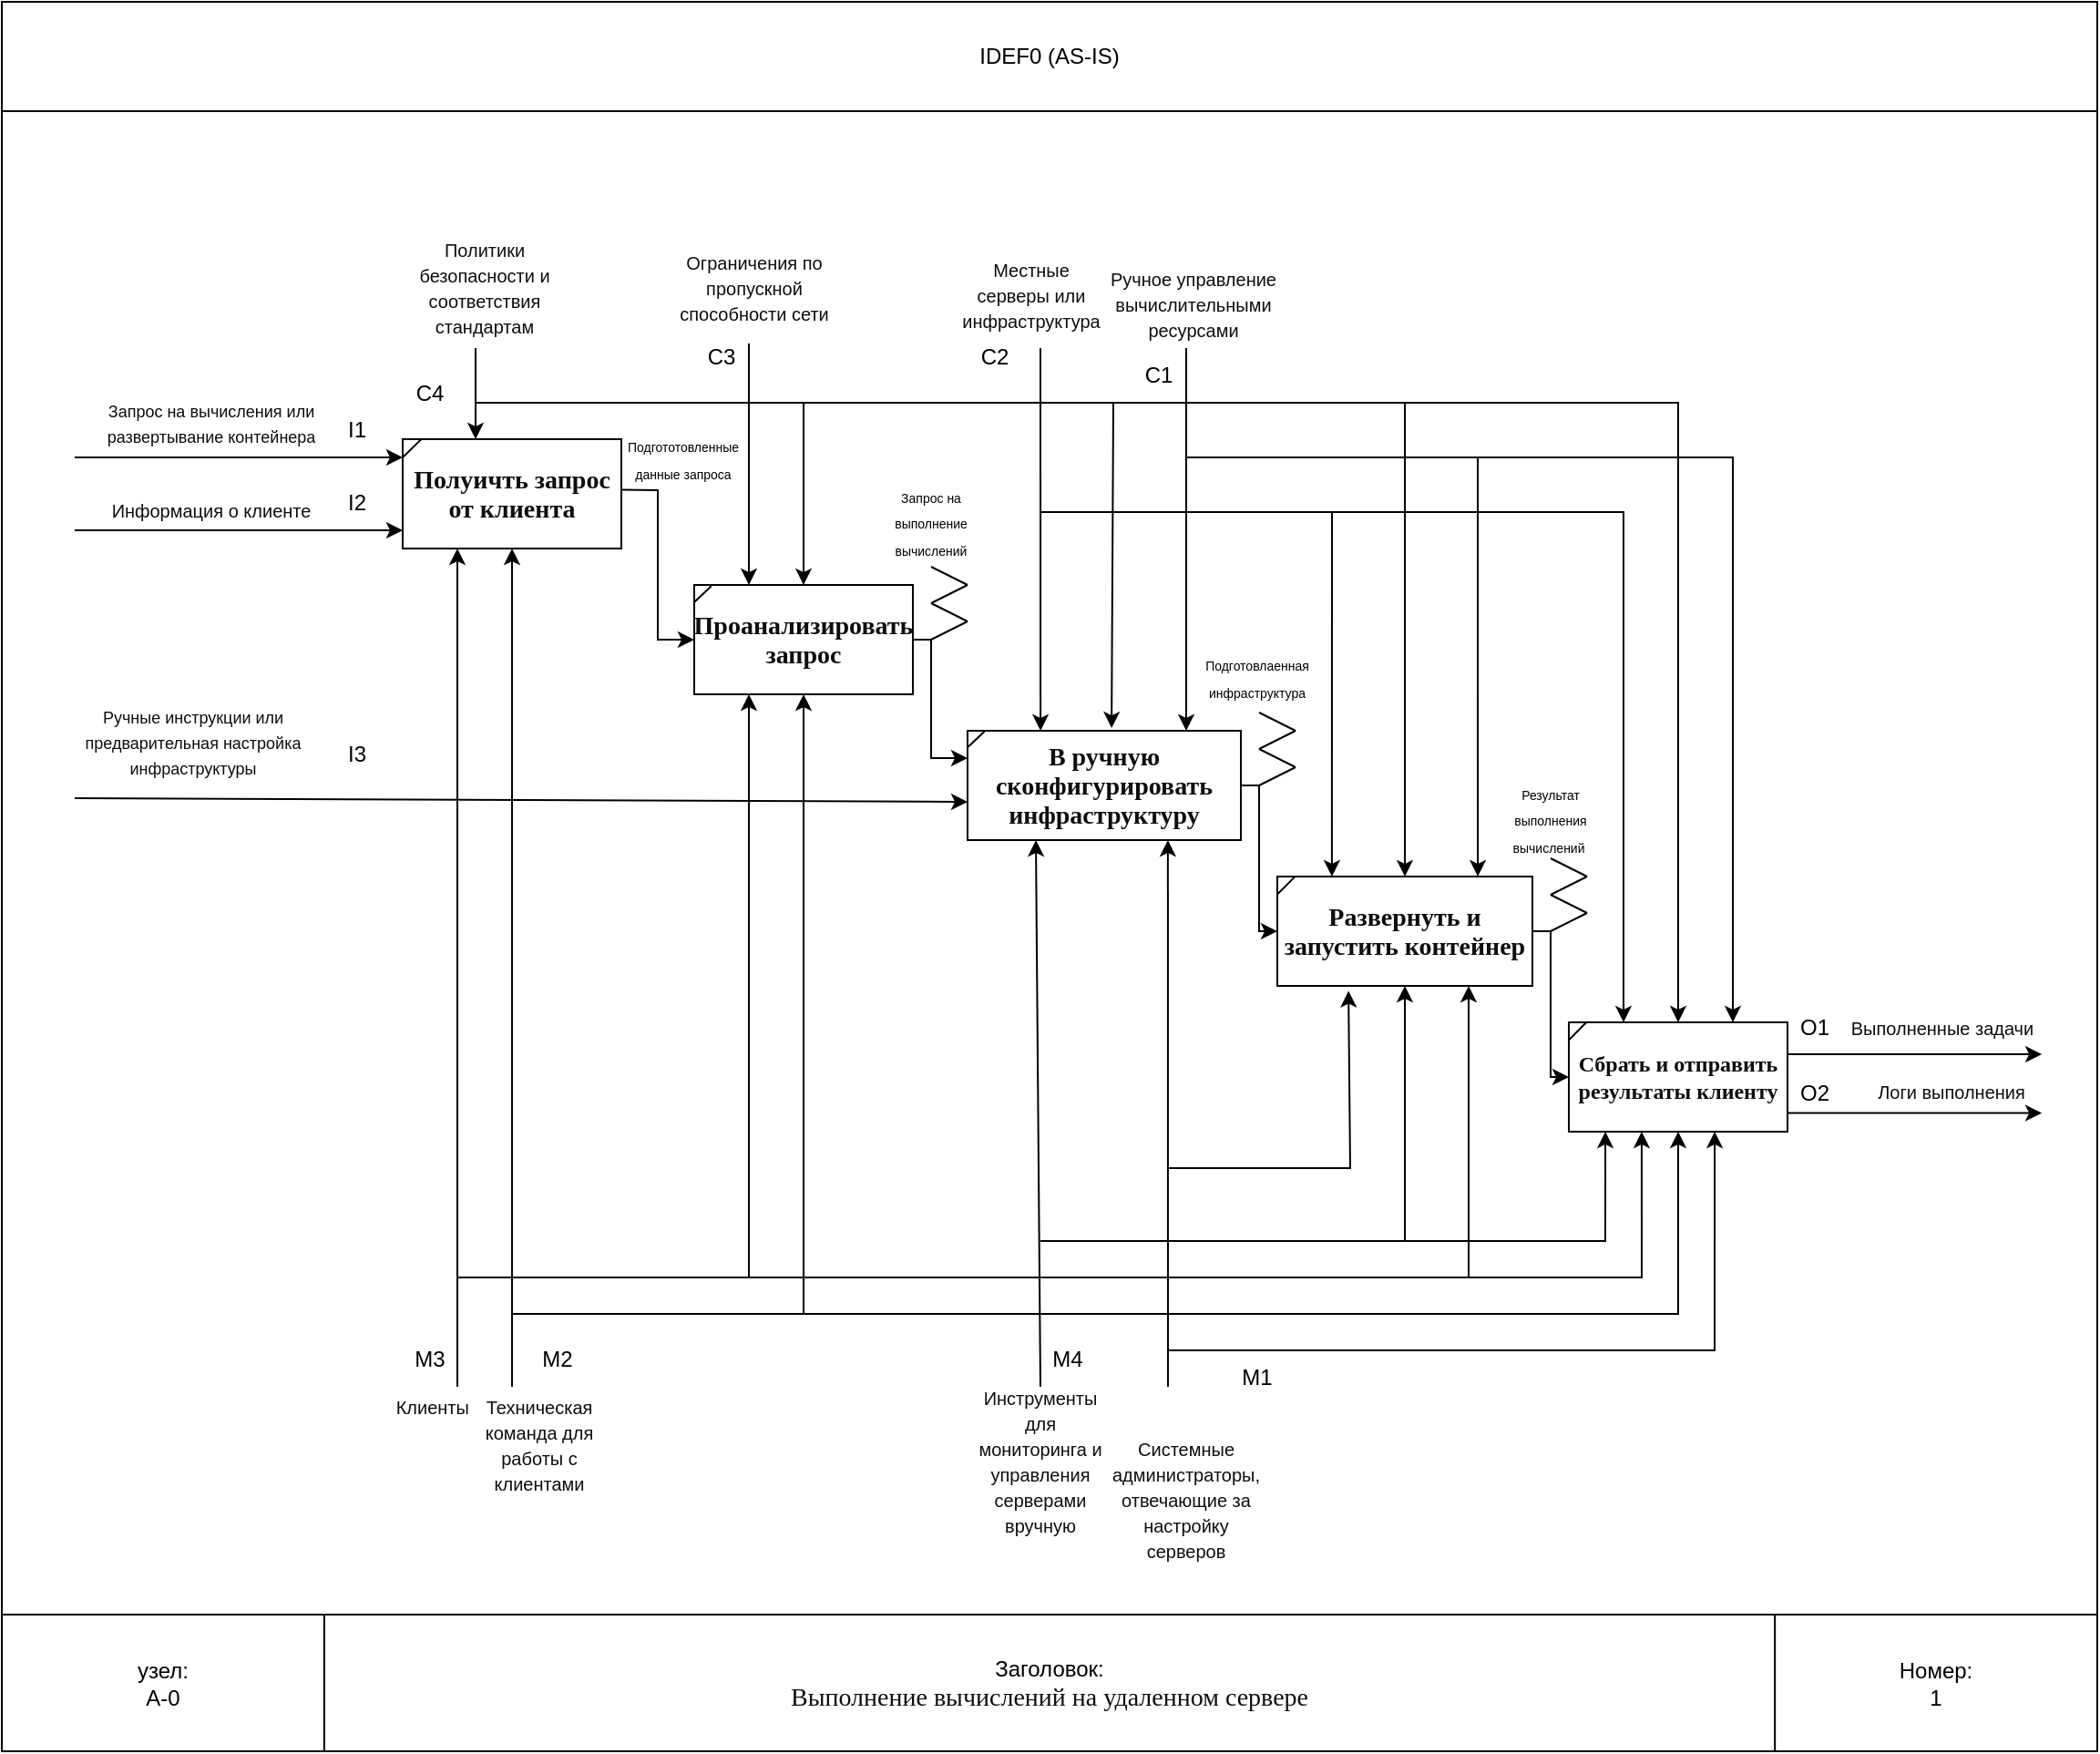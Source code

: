 <mxfile version="24.9.0">
  <diagram id="fQw--9y188VEwE8I2MEH" name="Page-1">
    <mxGraphModel dx="2010" dy="1453" grid="1" gridSize="10" guides="1" tooltips="1" connect="1" arrows="1" fold="1" page="1" pageScale="1" pageWidth="850" pageHeight="1100" math="0" shadow="0">
      <root>
        <mxCell id="0" />
        <mxCell id="1" parent="0" />
        <mxCell id="D9Ns9_MXgBlrkdU56EB6-1" value="" style="group;movable=1;resizable=1;rotatable=1;deletable=1;editable=1;locked=0;connectable=1;" parent="1" vertex="1" connectable="0">
          <mxGeometry x="250" y="80" width="1150" height="960" as="geometry" />
        </mxCell>
        <mxCell id="D9Ns9_MXgBlrkdU56EB6-2" value="" style="rounded=0;whiteSpace=wrap;html=1;fillColor=none;movable=0;resizable=0;rotatable=0;deletable=0;editable=0;locked=1;connectable=0;imageAspect=0;" parent="D9Ns9_MXgBlrkdU56EB6-1" vertex="1">
          <mxGeometry width="1150" height="960.0" as="geometry" />
        </mxCell>
        <mxCell id="D9Ns9_MXgBlrkdU56EB6-3" value="Заголовок:&lt;div&gt;&lt;p style=&quot;margin: 0px; font-variant-numeric: normal; font-variant-east-asian: normal; font-variant-alternates: normal; font-size-adjust: none; font-kerning: auto; font-optical-sizing: auto; font-feature-settings: normal; font-variation-settings: normal; font-variant-position: normal; font-variant-emoji: normal; font-stretch: normal; font-size: 14px; line-height: normal; font-family: &amp;quot;.AppleSystemUIFont&amp;quot;; color: rgb(14, 14, 14); text-align: start;&quot; class=&quot;p1&quot;&gt;Выполнение вычислений на удаленном сервере&lt;/p&gt;&lt;/div&gt;" style="rounded=0;whiteSpace=wrap;html=1;fillColor=none;movable=1;resizable=1;rotatable=1;deletable=1;editable=1;locked=0;connectable=1;" parent="D9Ns9_MXgBlrkdU56EB6-1" vertex="1">
          <mxGeometry y="885.0" width="1150" height="75" as="geometry" />
        </mxCell>
        <mxCell id="D9Ns9_MXgBlrkdU56EB6-4" value="узел:&lt;div&gt;А-0&lt;/div&gt;" style="rounded=0;whiteSpace=wrap;html=1;fillColor=none;movable=1;resizable=1;rotatable=1;deletable=1;editable=1;locked=0;connectable=1;" parent="D9Ns9_MXgBlrkdU56EB6-1" vertex="1">
          <mxGeometry y="885.0" width="176.924" height="75" as="geometry" />
        </mxCell>
        <mxCell id="D9Ns9_MXgBlrkdU56EB6-5" value="Номер:&lt;div&gt;1&lt;/div&gt;" style="rounded=0;whiteSpace=wrap;html=1;fillColor=none;movable=1;resizable=1;rotatable=1;deletable=1;editable=1;locked=0;connectable=1;" parent="D9Ns9_MXgBlrkdU56EB6-1" vertex="1">
          <mxGeometry x="973.076" y="885.0" width="176.924" height="75" as="geometry" />
        </mxCell>
        <mxCell id="D9Ns9_MXgBlrkdU56EB6-6" value="IDEF0 (AS-IS)" style="rounded=0;whiteSpace=wrap;html=1;fillColor=none;movable=1;resizable=1;rotatable=1;deletable=1;editable=1;locked=0;connectable=1;" parent="D9Ns9_MXgBlrkdU56EB6-1" vertex="1">
          <mxGeometry width="1150" height="60.0" as="geometry" />
        </mxCell>
        <mxCell id="D9Ns9_MXgBlrkdU56EB6-109" value="" style="endArrow=classic;html=1;rounded=0;exitX=0.083;exitY=0.5;exitDx=0;exitDy=0;exitPerimeter=0;movable=1;resizable=1;rotatable=1;deletable=1;editable=1;locked=0;connectable=1;" parent="D9Ns9_MXgBlrkdU56EB6-1" edge="1">
          <mxGeometry width="50" height="50" relative="1" as="geometry">
            <mxPoint x="979.54" y="609.8" as="sourcePoint" />
            <mxPoint x="1119.54" y="609.8" as="targetPoint" />
          </mxGeometry>
        </mxCell>
        <mxCell id="D9Ns9_MXgBlrkdU56EB6-110" value="" style="endArrow=classic;html=1;rounded=0;exitX=0.083;exitY=0.5;exitDx=0;exitDy=0;exitPerimeter=0;movable=1;resizable=1;rotatable=1;deletable=1;editable=1;locked=0;connectable=1;" parent="D9Ns9_MXgBlrkdU56EB6-1" edge="1">
          <mxGeometry width="50" height="50" relative="1" as="geometry">
            <mxPoint x="979.54" y="577.5" as="sourcePoint" />
            <mxPoint x="1119.54" y="577.5" as="targetPoint" />
          </mxGeometry>
        </mxCell>
        <mxCell id="D9Ns9_MXgBlrkdU56EB6-118" value="O1" style="text;html=1;align=center;verticalAlign=middle;whiteSpace=wrap;rounded=0;movable=1;resizable=1;rotatable=1;deletable=1;editable=1;locked=0;connectable=1;" parent="D9Ns9_MXgBlrkdU56EB6-1" vertex="1">
          <mxGeometry x="979.54" y="547.5" width="30" height="30" as="geometry" />
        </mxCell>
        <mxCell id="D9Ns9_MXgBlrkdU56EB6-119" value="O2" style="text;html=1;align=center;verticalAlign=middle;whiteSpace=wrap;rounded=0;movable=1;resizable=1;rotatable=1;deletable=1;editable=1;locked=0;connectable=1;" parent="D9Ns9_MXgBlrkdU56EB6-1" vertex="1">
          <mxGeometry x="979.54" y="583.8" width="30" height="30" as="geometry" />
        </mxCell>
        <mxCell id="D9Ns9_MXgBlrkdU56EB6-140" value="&lt;p class=&quot;p1&quot; style=&quot;margin: 0px; font-variant-numeric: normal; font-variant-east-asian: normal; font-variant-alternates: normal; font-size-adjust: none; font-kerning: auto; font-optical-sizing: auto; font-feature-settings: normal; font-variation-settings: normal; font-variant-position: normal; font-variant-emoji: normal; font-stretch: normal; line-height: normal;&quot;&gt;&lt;font size=&quot;1&quot; color=&quot;#0e0e0e&quot;&gt;Выполненные задачи&lt;/font&gt;&lt;/p&gt;" style="text;html=1;align=center;verticalAlign=middle;whiteSpace=wrap;rounded=0;movable=1;resizable=1;rotatable=1;deletable=1;editable=1;locked=0;connectable=1;" parent="D9Ns9_MXgBlrkdU56EB6-1" vertex="1">
          <mxGeometry x="1009.54" y="542" width="110" height="40" as="geometry" />
        </mxCell>
        <mxCell id="D9Ns9_MXgBlrkdU56EB6-141" value="&lt;p class=&quot;p1&quot; style=&quot;margin: 0px; font-variant-numeric: normal; font-variant-east-asian: normal; font-variant-alternates: normal; font-size-adjust: none; font-kerning: auto; font-optical-sizing: auto; font-feature-settings: normal; font-variation-settings: normal; font-variant-position: normal; font-variant-emoji: normal; font-stretch: normal; line-height: normal;&quot;&gt;&lt;font size=&quot;1&quot; color=&quot;#0e0e0e&quot;&gt;Логи выполнения&lt;/font&gt;&lt;/p&gt;" style="text;html=1;align=center;verticalAlign=middle;whiteSpace=wrap;rounded=0;movable=1;resizable=1;rotatable=1;deletable=1;editable=1;locked=0;connectable=1;" parent="D9Ns9_MXgBlrkdU56EB6-1" vertex="1">
          <mxGeometry x="1019.54" y="576.8" width="100" height="40" as="geometry" />
        </mxCell>
        <mxCell id="D9Ns9_MXgBlrkdU56EB6-49" value="&lt;p class=&quot;p1&quot; style=&quot;margin: 0px; font-variant-numeric: normal; font-variant-east-asian: normal; font-variant-alternates: normal; font-size-adjust: none; font-kerning: auto; font-optical-sizing: auto; font-feature-settings: normal; font-variation-settings: normal; font-variant-position: normal; font-variant-emoji: normal; font-stretch: normal; font-size: 14px; line-height: normal; font-family: &amp;quot;.AppleSystemUIFont&amp;quot;; color: rgb(14, 14, 14);&quot;&gt;&lt;b&gt;Полуичть запрос от клиента&lt;/b&gt;&lt;/p&gt;" style="rounded=0;whiteSpace=wrap;html=1;fillColor=default;align=center;" parent="1" vertex="1">
          <mxGeometry x="470" y="320" width="120" height="60" as="geometry" />
        </mxCell>
        <mxCell id="D9Ns9_MXgBlrkdU56EB6-50" value="&lt;p style=&quot;margin: 0px; font-variant-numeric: normal; font-variant-east-asian: normal; font-variant-alternates: normal; font-size-adjust: none; font-kerning: auto; font-optical-sizing: auto; font-feature-settings: normal; font-variation-settings: normal; font-variant-position: normal; font-variant-emoji: normal; font-stretch: normal; font-size: 14px; line-height: normal; font-family: &amp;quot;.AppleSystemUIFont&amp;quot;; color: rgb(14, 14, 14);&quot; class=&quot;p1&quot;&gt;&lt;b&gt;Проанализировать запрос&lt;/b&gt;&lt;/p&gt;" style="rounded=0;whiteSpace=wrap;html=1;fillColor=default;align=center;" parent="1" vertex="1">
          <mxGeometry x="630" y="400" width="120" height="60" as="geometry" />
        </mxCell>
        <mxCell id="D9Ns9_MXgBlrkdU56EB6-51" value="&lt;p class=&quot;p1&quot; style=&quot;margin: 0px; font-variant-numeric: normal; font-variant-east-asian: normal; font-variant-alternates: normal; font-size-adjust: none; font-kerning: auto; font-optical-sizing: auto; font-feature-settings: normal; font-variation-settings: normal; font-variant-position: normal; font-variant-emoji: normal; font-stretch: normal; font-size: 14px; line-height: normal; font-family: &amp;quot;.AppleSystemUIFont&amp;quot;; color: rgb(14, 14, 14);&quot;&gt;&lt;b&gt;В ручную сконфигурировать инфраструктуру&lt;/b&gt;&lt;/p&gt;" style="rounded=0;whiteSpace=wrap;html=1;fillColor=default;align=center;" parent="1" vertex="1">
          <mxGeometry x="780" y="480" width="150" height="60" as="geometry" />
        </mxCell>
        <mxCell id="D9Ns9_MXgBlrkdU56EB6-52" value="&lt;p style=&quot;margin: 0px; font-variant-numeric: normal; font-variant-east-asian: normal; font-variant-alternates: normal; font-size-adjust: none; font-kerning: auto; font-optical-sizing: auto; font-feature-settings: normal; font-variation-settings: normal; font-variant-position: normal; font-variant-emoji: normal; font-stretch: normal; font-size: 14px; line-height: normal; font-family: &amp;quot;.AppleSystemUIFont&amp;quot;; color: rgb(14, 14, 14);&quot; class=&quot;p1&quot;&gt;&lt;b&gt;Развернуть и запустить контейнер&lt;/b&gt;&lt;/p&gt;" style="rounded=0;whiteSpace=wrap;html=1;fillColor=default;align=center;" parent="1" vertex="1">
          <mxGeometry x="950" y="560" width="140" height="60" as="geometry" />
        </mxCell>
        <mxCell id="D9Ns9_MXgBlrkdU56EB6-53" value="&lt;p style=&quot;margin: 0px; font-variant-numeric: normal; font-variant-east-asian: normal; font-variant-alternates: normal; font-size-adjust: none; font-kerning: auto; font-optical-sizing: auto; font-feature-settings: normal; font-variation-settings: normal; font-variant-position: normal; font-variant-emoji: normal; font-stretch: normal; line-height: normal; font-family: &amp;quot;.AppleSystemUIFont&amp;quot;; color: rgb(14, 14, 14);&quot; class=&quot;p1&quot;&gt;&lt;b style=&quot;&quot;&gt;&lt;font style=&quot;font-size: 12px;&quot;&gt;Сбрать и отправить результаты клиенту&lt;/font&gt;&lt;/b&gt;&lt;/p&gt;" style="rounded=0;whiteSpace=wrap;html=1;fillColor=default;align=center;" parent="1" vertex="1">
          <mxGeometry x="1110" y="640" width="120" height="60" as="geometry" />
        </mxCell>
        <mxCell id="D9Ns9_MXgBlrkdU56EB6-103" value="" style="endArrow=classic;html=1;rounded=0;exitX=0;exitY=1;exitDx=0;exitDy=0;movable=1;resizable=1;rotatable=1;deletable=1;editable=1;locked=0;connectable=1;" parent="1" source="D9Ns9_MXgBlrkdU56EB6-123" edge="1">
          <mxGeometry width="50" height="50" relative="1" as="geometry">
            <mxPoint x="326.35" y="369.65" as="sourcePoint" />
            <mxPoint x="470" y="370" as="targetPoint" />
          </mxGeometry>
        </mxCell>
        <mxCell id="D9Ns9_MXgBlrkdU56EB6-104" value="" style="endArrow=classic;html=1;rounded=0;movable=1;resizable=1;rotatable=1;deletable=1;editable=1;locked=0;connectable=1;entryX=0;entryY=0.5;entryDx=0;entryDy=0;exitX=0;exitY=1;exitDx=0;exitDy=0;" parent="1" source="D9Ns9_MXgBlrkdU56EB6-121" edge="1">
          <mxGeometry width="50" height="50" relative="1" as="geometry">
            <mxPoint x="330" y="330" as="sourcePoint" />
            <mxPoint x="470" y="330" as="targetPoint" />
          </mxGeometry>
        </mxCell>
        <mxCell id="D9Ns9_MXgBlrkdU56EB6-105" value="" style="endArrow=classic;html=1;rounded=0;movable=1;resizable=1;rotatable=1;deletable=1;editable=1;locked=0;connectable=1;entryX=0;entryY=0.5;entryDx=0;entryDy=0;" parent="1" edge="1">
          <mxGeometry width="50" height="50" relative="1" as="geometry">
            <mxPoint x="290" y="517" as="sourcePoint" />
            <mxPoint x="780" y="519" as="targetPoint" />
          </mxGeometry>
        </mxCell>
        <mxCell id="D9Ns9_MXgBlrkdU56EB6-106" value="" style="endArrow=classic;html=1;rounded=0;entryX=0.267;entryY=0;entryDx=0;entryDy=0;movable=1;resizable=1;rotatable=1;deletable=1;editable=1;locked=0;connectable=1;entryPerimeter=0;" parent="1" target="D9Ns9_MXgBlrkdU56EB6-51" edge="1">
          <mxGeometry width="50" height="50" relative="1" as="geometry">
            <mxPoint x="820" y="270" as="sourcePoint" />
            <mxPoint x="833.55" y="320" as="targetPoint" />
          </mxGeometry>
        </mxCell>
        <mxCell id="D9Ns9_MXgBlrkdU56EB6-107" value="" style="endArrow=classic;html=1;rounded=0;entryX=0.25;entryY=0;entryDx=0;entryDy=0;movable=1;resizable=1;rotatable=1;deletable=1;editable=1;locked=0;connectable=1;exitX=1;exitY=0.25;exitDx=0;exitDy=0;" parent="1" source="D9Ns9_MXgBlrkdU56EB6-117" target="D9Ns9_MXgBlrkdU56EB6-50" edge="1">
          <mxGeometry width="50" height="50" relative="1" as="geometry">
            <mxPoint x="660" y="260" as="sourcePoint" />
            <mxPoint x="650" y="290" as="targetPoint" />
          </mxGeometry>
        </mxCell>
        <mxCell id="D9Ns9_MXgBlrkdU56EB6-108" value="" style="endArrow=classic;html=1;rounded=0;entryX=0.8;entryY=0;entryDx=0;entryDy=0;movable=1;resizable=1;rotatable=1;deletable=1;editable=1;locked=0;connectable=1;entryPerimeter=0;" parent="1" target="D9Ns9_MXgBlrkdU56EB6-51" edge="1">
          <mxGeometry width="50" height="50" relative="1" as="geometry">
            <mxPoint x="900" y="270" as="sourcePoint" />
            <mxPoint x="900" y="310" as="targetPoint" />
          </mxGeometry>
        </mxCell>
        <mxCell id="D9Ns9_MXgBlrkdU56EB6-111" value="" style="endArrow=classic;html=1;rounded=0;entryX=0.733;entryY=1;entryDx=0;entryDy=0;movable=1;resizable=1;rotatable=1;deletable=1;editable=1;locked=0;connectable=1;entryPerimeter=0;" parent="1" target="D9Ns9_MXgBlrkdU56EB6-51" edge="1">
          <mxGeometry width="50" height="50" relative="1" as="geometry">
            <mxPoint x="890" y="840" as="sourcePoint" />
            <mxPoint x="886.25" y="540" as="targetPoint" />
          </mxGeometry>
        </mxCell>
        <mxCell id="D9Ns9_MXgBlrkdU56EB6-112" value="I1" style="text;html=1;align=center;verticalAlign=middle;whiteSpace=wrap;rounded=0;movable=1;resizable=1;rotatable=1;deletable=1;editable=1;locked=0;connectable=1;" parent="1" vertex="1">
          <mxGeometry x="430" y="300" width="30" height="30" as="geometry" />
        </mxCell>
        <mxCell id="D9Ns9_MXgBlrkdU56EB6-113" value="I2" style="text;html=1;align=center;verticalAlign=middle;whiteSpace=wrap;rounded=0;movable=1;resizable=1;rotatable=1;deletable=1;editable=1;locked=0;connectable=1;" parent="1" vertex="1">
          <mxGeometry x="430" y="340" width="30" height="30" as="geometry" />
        </mxCell>
        <mxCell id="D9Ns9_MXgBlrkdU56EB6-114" value="I3" style="text;html=1;align=center;verticalAlign=middle;whiteSpace=wrap;rounded=0;movable=1;resizable=1;rotatable=1;deletable=1;editable=1;locked=0;connectable=1;" parent="1" vertex="1">
          <mxGeometry x="430" y="478" width="30" height="30" as="geometry" />
        </mxCell>
        <mxCell id="D9Ns9_MXgBlrkdU56EB6-115" value="C1" style="text;html=1;align=center;verticalAlign=middle;whiteSpace=wrap;rounded=0;movable=1;resizable=1;rotatable=1;deletable=1;editable=1;locked=0;connectable=1;" parent="1" vertex="1">
          <mxGeometry x="870" y="270" width="30" height="30" as="geometry" />
        </mxCell>
        <mxCell id="D9Ns9_MXgBlrkdU56EB6-116" value="C2" style="text;html=1;align=center;verticalAlign=middle;whiteSpace=wrap;rounded=0;movable=1;resizable=1;rotatable=1;deletable=1;editable=1;locked=0;connectable=1;" parent="1" vertex="1">
          <mxGeometry x="780" y="260" width="30" height="30" as="geometry" />
        </mxCell>
        <mxCell id="D9Ns9_MXgBlrkdU56EB6-117" value="C3" style="text;html=1;align=center;verticalAlign=middle;whiteSpace=wrap;rounded=0;movable=1;resizable=1;rotatable=1;deletable=1;editable=1;locked=0;connectable=1;" parent="1" vertex="1">
          <mxGeometry x="630" y="260" width="30" height="30" as="geometry" />
        </mxCell>
        <mxCell id="D9Ns9_MXgBlrkdU56EB6-120" value="M1" style="text;html=1;align=center;verticalAlign=middle;whiteSpace=wrap;rounded=0;movable=1;resizable=1;rotatable=1;deletable=1;editable=1;locked=0;connectable=1;" parent="1" vertex="1">
          <mxGeometry x="924" y="820" width="30" height="30" as="geometry" />
        </mxCell>
        <mxCell id="D9Ns9_MXgBlrkdU56EB6-121" value="&lt;p class=&quot;p1&quot; style=&quot;margin: 0px; font-variant-numeric: normal; font-variant-east-asian: normal; font-variant-alternates: normal; font-size-adjust: none; font-kerning: auto; font-optical-sizing: auto; font-feature-settings: normal; font-variation-settings: normal; font-variant-position: normal; font-variant-emoji: normal; font-stretch: normal; line-height: normal; color: rgb(14, 14, 14);&quot;&gt;&lt;font style=&quot;font-size: 9px;&quot; face=&quot;Helvetica&quot;&gt;Запрос на вычисления или развертывание контейнера&lt;/font&gt;&lt;/p&gt;" style="text;html=1;align=center;verticalAlign=middle;whiteSpace=wrap;rounded=0;movable=1;resizable=1;rotatable=1;deletable=1;editable=1;locked=0;connectable=1;" parent="1" vertex="1">
          <mxGeometry x="290" y="290" width="150" height="40" as="geometry" />
        </mxCell>
        <mxCell id="D9Ns9_MXgBlrkdU56EB6-122" value="&lt;p class=&quot;p1&quot; style=&quot;margin: 0px; font-variant-numeric: normal; font-variant-east-asian: normal; font-variant-alternates: normal; font-size-adjust: none; font-kerning: auto; font-optical-sizing: auto; font-feature-settings: normal; font-variation-settings: normal; font-variant-position: normal; font-variant-emoji: normal; font-stretch: normal; line-height: normal;&quot;&gt;&lt;font color=&quot;#0e0e0e&quot; style=&quot;font-size: 9px; line-height: 100%;&quot;&gt;Ручные инструкции или предварительная настройка инфраструктуры&lt;/font&gt;&lt;/p&gt;" style="text;html=1;align=center;verticalAlign=middle;whiteSpace=wrap;rounded=0;movable=1;resizable=1;rotatable=1;deletable=1;editable=1;locked=0;connectable=1;" parent="1" vertex="1">
          <mxGeometry x="280" y="470" width="150" height="30" as="geometry" />
        </mxCell>
        <mxCell id="D9Ns9_MXgBlrkdU56EB6-123" value="&lt;p class=&quot;p1&quot; style=&quot;margin: 0px; font-variant-numeric: normal; font-variant-east-asian: normal; font-variant-alternates: normal; font-size-adjust: none; font-kerning: auto; font-optical-sizing: auto; font-feature-settings: normal; font-variation-settings: normal; font-variant-position: normal; font-variant-emoji: normal; font-stretch: normal; line-height: normal;&quot;&gt;&lt;font size=&quot;1&quot; color=&quot;#0e0e0e&quot;&gt;Информация о клиенте&lt;/font&gt;&lt;/p&gt;" style="text;html=1;align=center;verticalAlign=middle;whiteSpace=wrap;rounded=0;movable=1;resizable=1;rotatable=1;deletable=1;editable=1;locked=0;connectable=1;" parent="1" vertex="1">
          <mxGeometry x="290" y="345" width="150" height="25" as="geometry" />
        </mxCell>
        <mxCell id="D9Ns9_MXgBlrkdU56EB6-124" value="&lt;p class=&quot;p1&quot; style=&quot;margin: 0px; font-variant-numeric: normal; font-variant-east-asian: normal; font-variant-alternates: normal; font-size-adjust: none; font-kerning: auto; font-optical-sizing: auto; font-feature-settings: normal; font-variation-settings: normal; font-variant-position: normal; font-variant-emoji: normal; font-stretch: normal; line-height: normal;&quot;&gt;&lt;font size=&quot;1&quot; color=&quot;#0e0e0e&quot;&gt;Ручное управление вычислительными ресурсами&lt;/font&gt;&lt;/p&gt;" style="text;html=1;align=center;verticalAlign=middle;whiteSpace=wrap;rounded=0;movable=1;resizable=1;rotatable=1;deletable=1;editable=1;locked=0;connectable=1;" parent="1" vertex="1">
          <mxGeometry x="854" y="205" width="100" height="80" as="geometry" />
        </mxCell>
        <mxCell id="D9Ns9_MXgBlrkdU56EB6-125" value="&lt;p class=&quot;p1&quot; style=&quot;margin: 0px; font-variant-numeric: normal; font-variant-east-asian: normal; font-variant-alternates: normal; font-size-adjust: none; font-kerning: auto; font-optical-sizing: auto; font-feature-settings: normal; font-variation-settings: normal; font-variant-position: normal; font-variant-emoji: normal; font-stretch: normal; line-height: normal;&quot;&gt;&lt;font size=&quot;1&quot; color=&quot;#0e0e0e&quot;&gt;Местные серверы или инфраструктура&lt;/font&gt;&lt;/p&gt;" style="text;html=1;align=center;verticalAlign=middle;whiteSpace=wrap;rounded=0;movable=1;resizable=1;rotatable=1;deletable=1;editable=1;locked=0;connectable=1;" parent="1" vertex="1">
          <mxGeometry x="780" y="220" width="70" height="40" as="geometry" />
        </mxCell>
        <mxCell id="D9Ns9_MXgBlrkdU56EB6-126" value="&lt;p class=&quot;p1&quot; style=&quot;margin: 0px; font-variant-numeric: normal; font-variant-east-asian: normal; font-variant-alternates: normal; font-size-adjust: none; font-kerning: auto; font-optical-sizing: auto; font-feature-settings: normal; font-variation-settings: normal; font-variant-position: normal; font-variant-emoji: normal; font-stretch: normal; line-height: normal;&quot;&gt;&lt;font size=&quot;1&quot; color=&quot;#0e0e0e&quot;&gt;Ограничения по пропускной способности сети&lt;/font&gt;&lt;/p&gt;" style="text;html=1;align=center;verticalAlign=middle;whiteSpace=wrap;rounded=0;movable=1;resizable=1;rotatable=1;deletable=1;editable=1;locked=0;connectable=1;" parent="1" vertex="1">
          <mxGeometry x="613" y="205" width="100" height="62.5" as="geometry" />
        </mxCell>
        <mxCell id="D9Ns9_MXgBlrkdU56EB6-127" value="" style="endArrow=classic;html=1;rounded=0;entryX=0.25;entryY=0;entryDx=0;entryDy=0;movable=1;resizable=1;rotatable=1;deletable=1;editable=1;locked=0;connectable=1;" parent="1" edge="1">
          <mxGeometry width="50" height="50" relative="1" as="geometry">
            <mxPoint x="510" y="270" as="sourcePoint" />
            <mxPoint x="510" y="320" as="targetPoint" />
          </mxGeometry>
        </mxCell>
        <mxCell id="D9Ns9_MXgBlrkdU56EB6-128" value="C4" style="text;html=1;align=center;verticalAlign=middle;whiteSpace=wrap;rounded=0;movable=1;resizable=1;rotatable=1;deletable=1;editable=1;locked=0;connectable=1;" parent="1" vertex="1">
          <mxGeometry x="470" y="280" width="30" height="30" as="geometry" />
        </mxCell>
        <mxCell id="D9Ns9_MXgBlrkdU56EB6-129" value="&lt;p class=&quot;p1&quot; style=&quot;margin: 0px; font-variant-numeric: normal; font-variant-east-asian: normal; font-variant-alternates: normal; font-size-adjust: none; font-kerning: auto; font-optical-sizing: auto; font-feature-settings: normal; font-variation-settings: normal; font-variant-position: normal; font-variant-emoji: normal; font-stretch: normal; line-height: normal;&quot;&gt;&lt;font size=&quot;1&quot; color=&quot;#0e0e0e&quot;&gt;Политики безопасности и соответствия стандартам&lt;/font&gt;&lt;/p&gt;" style="text;html=1;align=center;verticalAlign=middle;whiteSpace=wrap;rounded=0;movable=1;resizable=1;rotatable=1;deletable=1;editable=1;locked=0;connectable=1;" parent="1" vertex="1">
          <mxGeometry x="470" y="196.25" width="90" height="80" as="geometry" />
        </mxCell>
        <mxCell id="D9Ns9_MXgBlrkdU56EB6-130" value="&lt;p class=&quot;p1&quot; style=&quot;margin: 0px; font-variant-numeric: normal; font-variant-east-asian: normal; font-variant-alternates: normal; font-size-adjust: none; font-kerning: auto; font-optical-sizing: auto; font-feature-settings: normal; font-variation-settings: normal; font-variant-position: normal; font-variant-emoji: normal; font-stretch: normal; line-height: normal;&quot;&gt;&lt;font size=&quot;1&quot; color=&quot;#0e0e0e&quot;&gt;Системные администраторы, отвечающие за настройку серверов&lt;/font&gt;&lt;/p&gt;" style="text;html=1;align=center;verticalAlign=middle;whiteSpace=wrap;rounded=0;movable=1;resizable=1;rotatable=1;deletable=1;editable=1;locked=0;connectable=1;" parent="1" vertex="1">
          <mxGeometry x="865" y="861.25" width="70" height="80" as="geometry" />
        </mxCell>
        <mxCell id="D9Ns9_MXgBlrkdU56EB6-131" value="" style="endArrow=classic;html=1;rounded=0;entryX=0.5;entryY=1;entryDx=0;entryDy=0;movable=1;resizable=1;rotatable=1;deletable=1;editable=1;locked=0;connectable=1;" parent="1" target="D9Ns9_MXgBlrkdU56EB6-49" edge="1">
          <mxGeometry width="50" height="50" relative="1" as="geometry">
            <mxPoint x="530" y="840" as="sourcePoint" />
            <mxPoint x="530" y="810" as="targetPoint" />
          </mxGeometry>
        </mxCell>
        <mxCell id="D9Ns9_MXgBlrkdU56EB6-132" value="M2" style="text;html=1;align=center;verticalAlign=middle;whiteSpace=wrap;rounded=0;movable=1;resizable=1;rotatable=1;deletable=1;editable=1;locked=0;connectable=1;" parent="1" vertex="1">
          <mxGeometry x="540" y="810" width="30" height="30" as="geometry" />
        </mxCell>
        <mxCell id="D9Ns9_MXgBlrkdU56EB6-133" value="&lt;p class=&quot;p1&quot; style=&quot;margin: 0px; font-variant-numeric: normal; font-variant-east-asian: normal; font-variant-alternates: normal; font-size-adjust: none; font-kerning: auto; font-optical-sizing: auto; font-feature-settings: normal; font-variation-settings: normal; font-variant-position: normal; font-variant-emoji: normal; font-stretch: normal; line-height: normal;&quot;&gt;&lt;font size=&quot;1&quot; color=&quot;#0e0e0e&quot;&gt;Техническая команда для работы с клиентами&lt;/font&gt;&lt;/p&gt;" style="text;html=1;align=center;verticalAlign=middle;whiteSpace=wrap;rounded=0;movable=1;resizable=1;rotatable=1;deletable=1;editable=1;locked=0;connectable=1;" parent="1" vertex="1">
          <mxGeometry x="510" y="850" width="70" height="42.5" as="geometry" />
        </mxCell>
        <mxCell id="D9Ns9_MXgBlrkdU56EB6-134" value="" style="endArrow=classic;html=1;rounded=0;entryX=0.25;entryY=1;entryDx=0;entryDy=0;movable=1;resizable=1;rotatable=1;deletable=1;editable=1;locked=0;connectable=1;" parent="1" target="D9Ns9_MXgBlrkdU56EB6-49" edge="1">
          <mxGeometry width="50" height="50" relative="1" as="geometry">
            <mxPoint x="500" y="840" as="sourcePoint" />
            <mxPoint x="500" y="797.5" as="targetPoint" />
          </mxGeometry>
        </mxCell>
        <mxCell id="D9Ns9_MXgBlrkdU56EB6-135" value="M3" style="text;html=1;align=center;verticalAlign=middle;whiteSpace=wrap;rounded=0;movable=1;resizable=1;rotatable=1;deletable=1;editable=1;locked=0;connectable=1;" parent="1" vertex="1">
          <mxGeometry x="470" y="810" width="30" height="30" as="geometry" />
        </mxCell>
        <mxCell id="D9Ns9_MXgBlrkdU56EB6-136" value="&lt;p class=&quot;p1&quot; style=&quot;margin: 0px; font-variant-numeric: normal; font-variant-east-asian: normal; font-variant-alternates: normal; font-size-adjust: none; font-kerning: auto; font-optical-sizing: auto; font-feature-settings: normal; font-variation-settings: normal; font-variant-position: normal; font-variant-emoji: normal; font-stretch: normal; line-height: normal;&quot;&gt;&lt;font size=&quot;1&quot; color=&quot;#0e0e0e&quot;&gt;&amp;nbsp;Клиенты&lt;/font&gt;&lt;/p&gt;" style="text;html=1;align=center;verticalAlign=middle;whiteSpace=wrap;rounded=0;movable=1;resizable=1;rotatable=1;deletable=1;editable=1;locked=0;connectable=1;" parent="1" vertex="1">
          <mxGeometry x="450" y="840" width="70" height="20" as="geometry" />
        </mxCell>
        <mxCell id="D9Ns9_MXgBlrkdU56EB6-137" value="" style="endArrow=classic;html=1;rounded=0;entryX=0.25;entryY=1;entryDx=0;entryDy=0;movable=1;resizable=1;rotatable=1;deletable=1;editable=1;locked=0;connectable=1;exitX=0.5;exitY=0;exitDx=0;exitDy=0;" parent="1" source="D9Ns9_MXgBlrkdU56EB6-139" target="D9Ns9_MXgBlrkdU56EB6-51" edge="1">
          <mxGeometry width="50" height="50" relative="1" as="geometry">
            <mxPoint x="835" y="816.25" as="sourcePoint" />
            <mxPoint x="835" y="773.75" as="targetPoint" />
          </mxGeometry>
        </mxCell>
        <mxCell id="D9Ns9_MXgBlrkdU56EB6-138" value="M4" style="text;html=1;align=center;verticalAlign=middle;whiteSpace=wrap;rounded=0;movable=1;resizable=1;rotatable=1;deletable=1;editable=1;locked=0;connectable=1;" parent="1" vertex="1">
          <mxGeometry x="820" y="810" width="30" height="30" as="geometry" />
        </mxCell>
        <mxCell id="D9Ns9_MXgBlrkdU56EB6-139" value="&lt;p class=&quot;p1&quot; style=&quot;margin: 0px; font-variant-numeric: normal; font-variant-east-asian: normal; font-variant-alternates: normal; font-size-adjust: none; font-kerning: auto; font-optical-sizing: auto; font-feature-settings: normal; font-variation-settings: normal; font-variant-position: normal; font-variant-emoji: normal; font-stretch: normal; line-height: normal;&quot;&gt;&lt;font size=&quot;1&quot; color=&quot;#0e0e0e&quot;&gt;Инструменты для мониторинга и управления серверами вручную&lt;/font&gt;&lt;/p&gt;" style="text;html=1;align=center;verticalAlign=middle;whiteSpace=wrap;rounded=0;movable=1;resizable=1;rotatable=1;deletable=1;editable=1;locked=0;connectable=1;" parent="1" vertex="1">
          <mxGeometry x="785" y="840" width="70" height="80" as="geometry" />
        </mxCell>
        <mxCell id="D9Ns9_MXgBlrkdU56EB6-142" value="" style="endArrow=classic;html=1;rounded=0;entryX=0.5;entryY=0;entryDx=0;entryDy=0;" parent="1" target="D9Ns9_MXgBlrkdU56EB6-50" edge="1">
          <mxGeometry width="50" height="50" relative="1" as="geometry">
            <mxPoint x="510" y="300" as="sourcePoint" />
            <mxPoint x="600" y="340" as="targetPoint" />
            <Array as="points">
              <mxPoint x="690" y="300" />
            </Array>
          </mxGeometry>
        </mxCell>
        <mxCell id="D9Ns9_MXgBlrkdU56EB6-143" value="" style="endArrow=classic;html=1;rounded=0;entryX=0.527;entryY=-0.024;entryDx=0;entryDy=0;entryPerimeter=0;" parent="1" target="D9Ns9_MXgBlrkdU56EB6-51" edge="1">
          <mxGeometry width="50" height="50" relative="1" as="geometry">
            <mxPoint x="690" y="300" as="sourcePoint" />
            <mxPoint x="855.0" y="480" as="targetPoint" />
            <Array as="points">
              <mxPoint x="860" y="300" />
            </Array>
          </mxGeometry>
        </mxCell>
        <mxCell id="D9Ns9_MXgBlrkdU56EB6-144" value="" style="endArrow=classic;html=1;rounded=0;entryX=0.5;entryY=0;entryDx=0;entryDy=0;" parent="1" target="D9Ns9_MXgBlrkdU56EB6-52" edge="1">
          <mxGeometry width="50" height="50" relative="1" as="geometry">
            <mxPoint x="860" y="300" as="sourcePoint" />
            <mxPoint x="980" y="340" as="targetPoint" />
            <Array as="points">
              <mxPoint x="1020" y="300" />
            </Array>
          </mxGeometry>
        </mxCell>
        <mxCell id="D9Ns9_MXgBlrkdU56EB6-145" value="" style="endArrow=classic;html=1;rounded=0;entryX=0.5;entryY=0;entryDx=0;entryDy=0;" parent="1" target="D9Ns9_MXgBlrkdU56EB6-53" edge="1">
          <mxGeometry width="50" height="50" relative="1" as="geometry">
            <mxPoint x="1020" y="300" as="sourcePoint" />
            <mxPoint x="1020" y="330" as="targetPoint" />
            <Array as="points">
              <mxPoint x="1170" y="300" />
            </Array>
          </mxGeometry>
        </mxCell>
        <mxCell id="D9Ns9_MXgBlrkdU56EB6-147" value="" style="endArrow=classic;html=1;rounded=0;entryX=0.214;entryY=0;entryDx=0;entryDy=0;entryPerimeter=0;" parent="1" target="D9Ns9_MXgBlrkdU56EB6-52" edge="1">
          <mxGeometry width="50" height="50" relative="1" as="geometry">
            <mxPoint x="820" y="360" as="sourcePoint" />
            <mxPoint x="950" y="430" as="targetPoint" />
            <Array as="points">
              <mxPoint x="980" y="360" />
            </Array>
          </mxGeometry>
        </mxCell>
        <mxCell id="D9Ns9_MXgBlrkdU56EB6-148" value="" style="endArrow=classic;html=1;rounded=0;entryX=0.25;entryY=0;entryDx=0;entryDy=0;" parent="1" target="D9Ns9_MXgBlrkdU56EB6-53" edge="1">
          <mxGeometry width="50" height="50" relative="1" as="geometry">
            <mxPoint x="980" y="360" as="sourcePoint" />
            <mxPoint x="1020" y="500" as="targetPoint" />
            <Array as="points">
              <mxPoint x="1140" y="360" />
            </Array>
          </mxGeometry>
        </mxCell>
        <mxCell id="D9Ns9_MXgBlrkdU56EB6-149" value="" style="endArrow=classic;html=1;rounded=0;entryX=0.786;entryY=0;entryDx=0;entryDy=0;entryPerimeter=0;" parent="1" target="D9Ns9_MXgBlrkdU56EB6-52" edge="1">
          <mxGeometry width="50" height="50" relative="1" as="geometry">
            <mxPoint x="900" y="330" as="sourcePoint" />
            <mxPoint x="970" y="460" as="targetPoint" />
            <Array as="points">
              <mxPoint x="1060" y="330" />
            </Array>
          </mxGeometry>
        </mxCell>
        <mxCell id="D9Ns9_MXgBlrkdU56EB6-150" value="" style="endArrow=classic;html=1;rounded=0;entryX=0.75;entryY=0;entryDx=0;entryDy=0;" parent="1" target="D9Ns9_MXgBlrkdU56EB6-53" edge="1">
          <mxGeometry width="50" height="50" relative="1" as="geometry">
            <mxPoint x="1060" y="330" as="sourcePoint" />
            <mxPoint x="910" y="520" as="targetPoint" />
            <Array as="points">
              <mxPoint x="1200" y="330" />
            </Array>
          </mxGeometry>
        </mxCell>
        <mxCell id="D9Ns9_MXgBlrkdU56EB6-151" value="" style="endArrow=classic;html=1;rounded=0;entryX=0.5;entryY=1;entryDx=0;entryDy=0;" parent="1" target="D9Ns9_MXgBlrkdU56EB6-50" edge="1">
          <mxGeometry width="50" height="50" relative="1" as="geometry">
            <mxPoint x="530" y="800" as="sourcePoint" />
            <mxPoint x="550" y="620" as="targetPoint" />
            <Array as="points">
              <mxPoint x="690" y="800" />
            </Array>
          </mxGeometry>
        </mxCell>
        <mxCell id="D9Ns9_MXgBlrkdU56EB6-152" value="" style="endArrow=classic;html=1;rounded=0;" parent="1" edge="1">
          <mxGeometry width="50" height="50" relative="1" as="geometry">
            <mxPoint x="690" y="800" as="sourcePoint" />
            <mxPoint x="1170" y="700" as="targetPoint" />
            <Array as="points">
              <mxPoint x="1170" y="800" />
            </Array>
          </mxGeometry>
        </mxCell>
        <mxCell id="D9Ns9_MXgBlrkdU56EB6-153" value="" style="endArrow=classic;html=1;rounded=0;entryX=0.333;entryY=1;entryDx=0;entryDy=0;entryPerimeter=0;" parent="1" target="D9Ns9_MXgBlrkdU56EB6-53" edge="1">
          <mxGeometry width="50" height="50" relative="1" as="geometry">
            <mxPoint x="500" y="780" as="sourcePoint" />
            <mxPoint x="720" y="620" as="targetPoint" />
            <Array as="points">
              <mxPoint x="1150" y="780" />
            </Array>
          </mxGeometry>
        </mxCell>
        <mxCell id="D9Ns9_MXgBlrkdU56EB6-154" value="" style="endArrow=classic;html=1;rounded=0;entryX=0.25;entryY=1;entryDx=0;entryDy=0;" parent="1" target="D9Ns9_MXgBlrkdU56EB6-50" edge="1">
          <mxGeometry width="50" height="50" relative="1" as="geometry">
            <mxPoint x="660" y="780" as="sourcePoint" />
            <mxPoint x="770" y="640" as="targetPoint" />
          </mxGeometry>
        </mxCell>
        <mxCell id="D9Ns9_MXgBlrkdU56EB6-155" value="" style="endArrow=classic;html=1;rounded=0;entryX=0.5;entryY=1;entryDx=0;entryDy=0;" parent="1" target="D9Ns9_MXgBlrkdU56EB6-52" edge="1">
          <mxGeometry width="50" height="50" relative="1" as="geometry">
            <mxPoint x="820" y="760" as="sourcePoint" />
            <mxPoint x="910" y="690" as="targetPoint" />
            <Array as="points">
              <mxPoint x="1020" y="760" />
            </Array>
          </mxGeometry>
        </mxCell>
        <mxCell id="D9Ns9_MXgBlrkdU56EB6-156" value="" style="endArrow=classic;html=1;rounded=0;entryX=0.167;entryY=1;entryDx=0;entryDy=0;entryPerimeter=0;" parent="1" target="D9Ns9_MXgBlrkdU56EB6-53" edge="1">
          <mxGeometry width="50" height="50" relative="1" as="geometry">
            <mxPoint x="1020" y="760" as="sourcePoint" />
            <mxPoint x="1080" y="710" as="targetPoint" />
            <Array as="points">
              <mxPoint x="1130" y="760" />
            </Array>
          </mxGeometry>
        </mxCell>
        <mxCell id="D9Ns9_MXgBlrkdU56EB6-157" value="" style="endArrow=classic;html=1;rounded=0;entryX=0.667;entryY=1;entryDx=0;entryDy=0;entryPerimeter=0;" parent="1" target="D9Ns9_MXgBlrkdU56EB6-53" edge="1">
          <mxGeometry width="50" height="50" relative="1" as="geometry">
            <mxPoint x="890" y="820" as="sourcePoint" />
            <mxPoint x="1210" y="710" as="targetPoint" />
            <Array as="points">
              <mxPoint x="1190" y="820" />
            </Array>
          </mxGeometry>
        </mxCell>
        <mxCell id="D9Ns9_MXgBlrkdU56EB6-158" value="" style="endArrow=classic;html=1;rounded=0;exitX=1;exitY=0.463;exitDx=0;exitDy=0;exitPerimeter=0;entryX=0;entryY=0.5;entryDx=0;entryDy=0;" parent="1" source="D9Ns9_MXgBlrkdU56EB6-49" target="D9Ns9_MXgBlrkdU56EB6-50" edge="1">
          <mxGeometry width="50" height="50" relative="1" as="geometry">
            <mxPoint x="580" y="430" as="sourcePoint" />
            <mxPoint x="630" y="380" as="targetPoint" />
            <Array as="points">
              <mxPoint x="610" y="348" />
              <mxPoint x="610" y="430" />
            </Array>
          </mxGeometry>
        </mxCell>
        <mxCell id="D9Ns9_MXgBlrkdU56EB6-159" value="" style="endArrow=classic;html=1;rounded=0;exitX=1;exitY=0.5;exitDx=0;exitDy=0;entryX=0;entryY=0.25;entryDx=0;entryDy=0;" parent="1" source="D9Ns9_MXgBlrkdU56EB6-50" target="D9Ns9_MXgBlrkdU56EB6-51" edge="1">
          <mxGeometry width="50" height="50" relative="1" as="geometry">
            <mxPoint x="730" y="430" as="sourcePoint" />
            <mxPoint x="780" y="380" as="targetPoint" />
            <Array as="points">
              <mxPoint x="760" y="430" />
              <mxPoint x="760" y="495" />
            </Array>
          </mxGeometry>
        </mxCell>
        <mxCell id="D9Ns9_MXgBlrkdU56EB6-160" value="" style="endArrow=classic;html=1;rounded=0;entryX=0;entryY=0.5;entryDx=0;entryDy=0;exitX=1;exitY=0.5;exitDx=0;exitDy=0;" parent="1" source="D9Ns9_MXgBlrkdU56EB6-51" target="D9Ns9_MXgBlrkdU56EB6-52" edge="1">
          <mxGeometry width="50" height="50" relative="1" as="geometry">
            <mxPoint x="860" y="570" as="sourcePoint" />
            <mxPoint x="910" y="520" as="targetPoint" />
            <Array as="points">
              <mxPoint x="940" y="510" />
              <mxPoint x="940" y="590" />
            </Array>
          </mxGeometry>
        </mxCell>
        <mxCell id="D9Ns9_MXgBlrkdU56EB6-161" value="" style="endArrow=classic;html=1;rounded=0;exitX=1;exitY=0.5;exitDx=0;exitDy=0;entryX=0;entryY=0.5;entryDx=0;entryDy=0;" parent="1" source="D9Ns9_MXgBlrkdU56EB6-52" target="D9Ns9_MXgBlrkdU56EB6-53" edge="1">
          <mxGeometry width="50" height="50" relative="1" as="geometry">
            <mxPoint x="1050" y="570" as="sourcePoint" />
            <mxPoint x="1100" y="520" as="targetPoint" />
            <Array as="points">
              <mxPoint x="1100" y="590" />
              <mxPoint x="1100" y="670" />
            </Array>
          </mxGeometry>
        </mxCell>
        <mxCell id="D9Ns9_MXgBlrkdU56EB6-162" value="&lt;font style=&quot;line-height: 80%; font-size: 7px;&quot;&gt;Подгототовленные данные запроса&lt;/font&gt;" style="text;html=1;align=center;verticalAlign=middle;whiteSpace=wrap;rounded=0;" parent="1" vertex="1">
          <mxGeometry x="594" y="315" width="60" height="30" as="geometry" />
        </mxCell>
        <mxCell id="D9Ns9_MXgBlrkdU56EB6-163" value="&lt;font style=&quot;line-height: 80%; font-size: 7px;&quot;&gt;Подготовлаенная инфраструктура&lt;/font&gt;" style="text;html=1;align=center;verticalAlign=middle;whiteSpace=wrap;rounded=0;" parent="1" vertex="1">
          <mxGeometry x="909" y="430" width="60" height="40" as="geometry" />
        </mxCell>
        <mxCell id="D9Ns9_MXgBlrkdU56EB6-164" value="" style="endArrow=none;html=1;rounded=0;" parent="1" edge="1">
          <mxGeometry width="50" height="50" relative="1" as="geometry">
            <mxPoint x="760" y="430" as="sourcePoint" />
            <mxPoint x="780" y="420" as="targetPoint" />
          </mxGeometry>
        </mxCell>
        <mxCell id="D9Ns9_MXgBlrkdU56EB6-165" value="" style="endArrow=none;html=1;rounded=0;" parent="1" edge="1">
          <mxGeometry width="50" height="50" relative="1" as="geometry">
            <mxPoint x="760" y="410" as="sourcePoint" />
            <mxPoint x="780" y="420" as="targetPoint" />
          </mxGeometry>
        </mxCell>
        <mxCell id="D9Ns9_MXgBlrkdU56EB6-166" value="" style="endArrow=none;html=1;rounded=0;" parent="1" edge="1">
          <mxGeometry width="50" height="50" relative="1" as="geometry">
            <mxPoint x="760" y="410" as="sourcePoint" />
            <mxPoint x="780" y="400" as="targetPoint" />
          </mxGeometry>
        </mxCell>
        <mxCell id="D9Ns9_MXgBlrkdU56EB6-167" value="" style="endArrow=none;html=1;rounded=0;" parent="1" edge="1">
          <mxGeometry width="50" height="50" relative="1" as="geometry">
            <mxPoint x="760" y="390" as="sourcePoint" />
            <mxPoint x="780" y="400" as="targetPoint" />
          </mxGeometry>
        </mxCell>
        <mxCell id="D9Ns9_MXgBlrkdU56EB6-168" value="" style="endArrow=none;html=1;rounded=0;" parent="1" edge="1">
          <mxGeometry width="50" height="50" relative="1" as="geometry">
            <mxPoint x="940" y="510" as="sourcePoint" />
            <mxPoint x="960" y="500" as="targetPoint" />
          </mxGeometry>
        </mxCell>
        <mxCell id="D9Ns9_MXgBlrkdU56EB6-169" value="" style="endArrow=none;html=1;rounded=0;" parent="1" edge="1">
          <mxGeometry width="50" height="50" relative="1" as="geometry">
            <mxPoint x="940" y="490" as="sourcePoint" />
            <mxPoint x="960" y="500" as="targetPoint" />
          </mxGeometry>
        </mxCell>
        <mxCell id="D9Ns9_MXgBlrkdU56EB6-170" value="" style="endArrow=none;html=1;rounded=0;" parent="1" edge="1">
          <mxGeometry width="50" height="50" relative="1" as="geometry">
            <mxPoint x="940" y="490" as="sourcePoint" />
            <mxPoint x="960" y="480" as="targetPoint" />
          </mxGeometry>
        </mxCell>
        <mxCell id="D9Ns9_MXgBlrkdU56EB6-171" value="" style="endArrow=none;html=1;rounded=0;" parent="1" edge="1">
          <mxGeometry width="50" height="50" relative="1" as="geometry">
            <mxPoint x="940" y="470" as="sourcePoint" />
            <mxPoint x="960" y="480" as="targetPoint" />
          </mxGeometry>
        </mxCell>
        <mxCell id="D9Ns9_MXgBlrkdU56EB6-172" value="" style="endArrow=none;html=1;rounded=0;" parent="1" edge="1">
          <mxGeometry width="50" height="50" relative="1" as="geometry">
            <mxPoint x="1100" y="590" as="sourcePoint" />
            <mxPoint x="1120" y="580" as="targetPoint" />
          </mxGeometry>
        </mxCell>
        <mxCell id="D9Ns9_MXgBlrkdU56EB6-173" value="" style="endArrow=none;html=1;rounded=0;" parent="1" edge="1">
          <mxGeometry width="50" height="50" relative="1" as="geometry">
            <mxPoint x="1100" y="570" as="sourcePoint" />
            <mxPoint x="1120" y="580" as="targetPoint" />
          </mxGeometry>
        </mxCell>
        <mxCell id="D9Ns9_MXgBlrkdU56EB6-174" value="" style="endArrow=none;html=1;rounded=0;" parent="1" edge="1">
          <mxGeometry width="50" height="50" relative="1" as="geometry">
            <mxPoint x="1100" y="570" as="sourcePoint" />
            <mxPoint x="1120" y="560" as="targetPoint" />
          </mxGeometry>
        </mxCell>
        <mxCell id="D9Ns9_MXgBlrkdU56EB6-175" value="" style="endArrow=none;html=1;rounded=0;" parent="1" edge="1">
          <mxGeometry width="50" height="50" relative="1" as="geometry">
            <mxPoint x="1100" y="550" as="sourcePoint" />
            <mxPoint x="1120" y="560" as="targetPoint" />
          </mxGeometry>
        </mxCell>
        <mxCell id="D9Ns9_MXgBlrkdU56EB6-176" value="&lt;font style=&quot;line-height: 80%; font-size: 7px;&quot;&gt;Результат выполнения вычислений&amp;nbsp;&lt;/font&gt;" style="text;html=1;align=center;verticalAlign=middle;whiteSpace=wrap;rounded=0;" parent="1" vertex="1">
          <mxGeometry x="1070" y="508" width="60" height="40" as="geometry" />
        </mxCell>
        <mxCell id="D9Ns9_MXgBlrkdU56EB6-177" value="&lt;font style=&quot;line-height: 80%; font-size: 7px;&quot;&gt;Запрос на выполнение вычислений&lt;/font&gt;" style="text;html=1;align=center;verticalAlign=middle;whiteSpace=wrap;rounded=0;" parent="1" vertex="1">
          <mxGeometry x="730" y="340" width="60" height="50" as="geometry" />
        </mxCell>
        <mxCell id="D9Ns9_MXgBlrkdU56EB6-178" value="" style="endArrow=classic;html=1;rounded=0;entryX=0.75;entryY=1;entryDx=0;entryDy=0;" parent="1" target="D9Ns9_MXgBlrkdU56EB6-52" edge="1">
          <mxGeometry width="50" height="50" relative="1" as="geometry">
            <mxPoint x="1055" y="780" as="sourcePoint" />
            <mxPoint x="960" y="620" as="targetPoint" />
          </mxGeometry>
        </mxCell>
        <mxCell id="D9Ns9_MXgBlrkdU56EB6-179" value="" style="endArrow=classic;html=1;rounded=0;entryX=0.279;entryY=1.046;entryDx=0;entryDy=0;entryPerimeter=0;" parent="1" target="D9Ns9_MXgBlrkdU56EB6-52" edge="1">
          <mxGeometry width="50" height="50" relative="1" as="geometry">
            <mxPoint x="890" y="720" as="sourcePoint" />
            <mxPoint x="990" y="660" as="targetPoint" />
            <Array as="points">
              <mxPoint x="990" y="720" />
            </Array>
          </mxGeometry>
        </mxCell>
        <mxCell id="D9Ns9_MXgBlrkdU56EB6-181" value="" style="endArrow=none;html=1;rounded=0;exitX=-0.001;exitY=0.168;exitDx=0;exitDy=0;exitPerimeter=0;entryX=0.084;entryY=0.003;entryDx=0;entryDy=0;entryPerimeter=0;" parent="1" source="D9Ns9_MXgBlrkdU56EB6-49" target="D9Ns9_MXgBlrkdU56EB6-49" edge="1">
          <mxGeometry width="50" height="50" relative="1" as="geometry">
            <mxPoint x="460" y="350" as="sourcePoint" />
            <mxPoint x="510" y="300" as="targetPoint" />
          </mxGeometry>
        </mxCell>
        <mxCell id="D9Ns9_MXgBlrkdU56EB6-183" value="" style="endArrow=none;html=1;rounded=0;exitX=-0.001;exitY=0.16;exitDx=0;exitDy=0;exitPerimeter=0;entryX=0.078;entryY=0.01;entryDx=0;entryDy=0;entryPerimeter=0;" parent="1" source="D9Ns9_MXgBlrkdU56EB6-50" target="D9Ns9_MXgBlrkdU56EB6-50" edge="1">
          <mxGeometry width="50" height="50" relative="1" as="geometry">
            <mxPoint x="620" y="430" as="sourcePoint" />
            <mxPoint x="670" y="380" as="targetPoint" />
          </mxGeometry>
        </mxCell>
        <mxCell id="D9Ns9_MXgBlrkdU56EB6-184" value="" style="endArrow=none;html=1;rounded=0;exitX=0.002;exitY=0.148;exitDx=0;exitDy=0;exitPerimeter=0;entryX=0.062;entryY=0.006;entryDx=0;entryDy=0;entryPerimeter=0;" parent="1" source="D9Ns9_MXgBlrkdU56EB6-51" target="D9Ns9_MXgBlrkdU56EB6-51" edge="1">
          <mxGeometry width="50" height="50" relative="1" as="geometry">
            <mxPoint x="820" y="550" as="sourcePoint" />
            <mxPoint x="870" y="500" as="targetPoint" />
          </mxGeometry>
        </mxCell>
        <mxCell id="D9Ns9_MXgBlrkdU56EB6-185" value="" style="endArrow=none;html=1;rounded=0;exitX=0.001;exitY=0.16;exitDx=0;exitDy=0;exitPerimeter=0;entryX=0.071;entryY=-0.003;entryDx=0;entryDy=0;entryPerimeter=0;" parent="1" source="D9Ns9_MXgBlrkdU56EB6-52" target="D9Ns9_MXgBlrkdU56EB6-52" edge="1">
          <mxGeometry width="50" height="50" relative="1" as="geometry">
            <mxPoint x="970" y="610" as="sourcePoint" />
            <mxPoint x="1020" y="560" as="targetPoint" />
          </mxGeometry>
        </mxCell>
        <mxCell id="D9Ns9_MXgBlrkdU56EB6-186" value="" style="endArrow=none;html=1;rounded=0;exitX=0;exitY=0.163;exitDx=0;exitDy=0;exitPerimeter=0;entryX=0.08;entryY=0;entryDx=0;entryDy=0;entryPerimeter=0;" parent="1" source="D9Ns9_MXgBlrkdU56EB6-53" target="D9Ns9_MXgBlrkdU56EB6-53" edge="1">
          <mxGeometry width="50" height="50" relative="1" as="geometry">
            <mxPoint x="1100" y="670" as="sourcePoint" />
            <mxPoint x="1150" y="620" as="targetPoint" />
          </mxGeometry>
        </mxCell>
      </root>
    </mxGraphModel>
  </diagram>
</mxfile>
